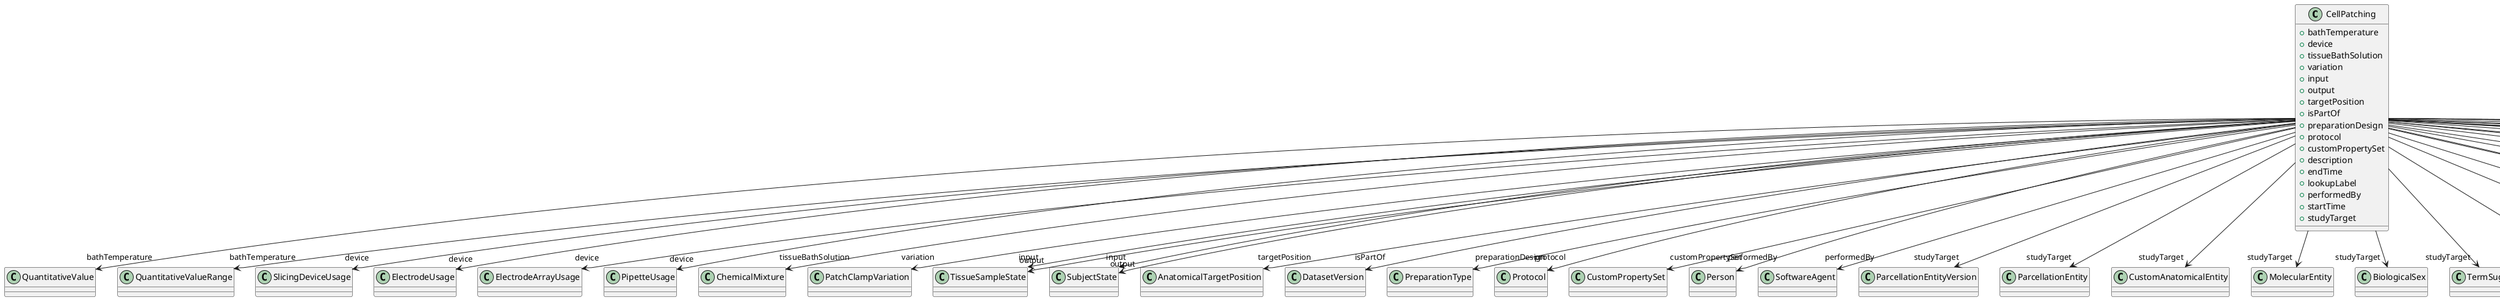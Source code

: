 @startuml
class CellPatching {
+bathTemperature
+device
+tissueBathSolution
+variation
+input
+output
+targetPosition
+isPartOf
+preparationDesign
+protocol
+customPropertySet
+description
+endTime
+lookupLabel
+performedBy
+startTime
+studyTarget

}
CellPatching -d-> "bathTemperature" QuantitativeValue
CellPatching -d-> "bathTemperature" QuantitativeValueRange
CellPatching -d-> "device" SlicingDeviceUsage
CellPatching -d-> "device" ElectrodeUsage
CellPatching -d-> "device" ElectrodeArrayUsage
CellPatching -d-> "device" PipetteUsage
CellPatching -d-> "tissueBathSolution" ChemicalMixture
CellPatching -d-> "variation" PatchClampVariation
CellPatching -d-> "input" TissueSampleState
CellPatching -d-> "input" SubjectState
CellPatching -d-> "output" TissueSampleState
CellPatching -d-> "output" SubjectState
CellPatching -d-> "targetPosition" AnatomicalTargetPosition
CellPatching -d-> "isPartOf" DatasetVersion
CellPatching -d-> "preparationDesign" PreparationType
CellPatching -d-> "protocol" Protocol
CellPatching -d-> "customPropertySet" CustomPropertySet
CellPatching -d-> "performedBy" Person
CellPatching -d-> "performedBy" SoftwareAgent
CellPatching -d-> "studyTarget" ParcellationEntityVersion
CellPatching -d-> "studyTarget" ParcellationEntity
CellPatching -d-> "studyTarget" CustomAnatomicalEntity
CellPatching -d-> "studyTarget" MolecularEntity
CellPatching -d-> "studyTarget" BiologicalSex
CellPatching -d-> "studyTarget" TermSuggestion
CellPatching -d-> "studyTarget" OpticalStimulusType
CellPatching -d-> "studyTarget" GustatoryStimulusType
CellPatching -d-> "studyTarget" OrganismSubstance
CellPatching -d-> "studyTarget" Disease
CellPatching -d-> "studyTarget" TactileStimulusType
CellPatching -d-> "studyTarget" GeneticStrainType
CellPatching -d-> "studyTarget" VisualStimulusType
CellPatching -d-> "studyTarget" SubcellularEntity
CellPatching -d-> "studyTarget" DiseaseModel
CellPatching -d-> "studyTarget" ElectricalStimulusType
CellPatching -d-> "studyTarget" Handedness
CellPatching -d-> "studyTarget" AuditoryStimulusType
CellPatching -d-> "studyTarget" UBERONParcellation
CellPatching -d-> "studyTarget" OlfactoryStimulusType
CellPatching -d-> "studyTarget" CellType
CellPatching -d-> "studyTarget" BreedingType
CellPatching -d-> "studyTarget" BiologicalOrder
CellPatching -d-> "studyTarget" Species
CellPatching -d-> "studyTarget" OrganismSystem
CellPatching -d-> "studyTarget" Organ
CellPatching -d-> "studyTarget" CellCultureType

@enduml